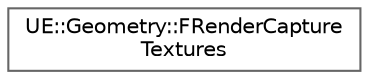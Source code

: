 digraph "Graphical Class Hierarchy"
{
 // INTERACTIVE_SVG=YES
 // LATEX_PDF_SIZE
  bgcolor="transparent";
  edge [fontname=Helvetica,fontsize=10,labelfontname=Helvetica,labelfontsize=10];
  node [fontname=Helvetica,fontsize=10,shape=box,height=0.2,width=0.4];
  rankdir="LR";
  Node0 [id="Node000000",label="UE::Geometry::FRenderCapture\lTextures",height=0.2,width=0.4,color="grey40", fillcolor="white", style="filled",URL="$df/da3/structUE_1_1Geometry_1_1FRenderCaptureTextures.html",tooltip=" "];
}
